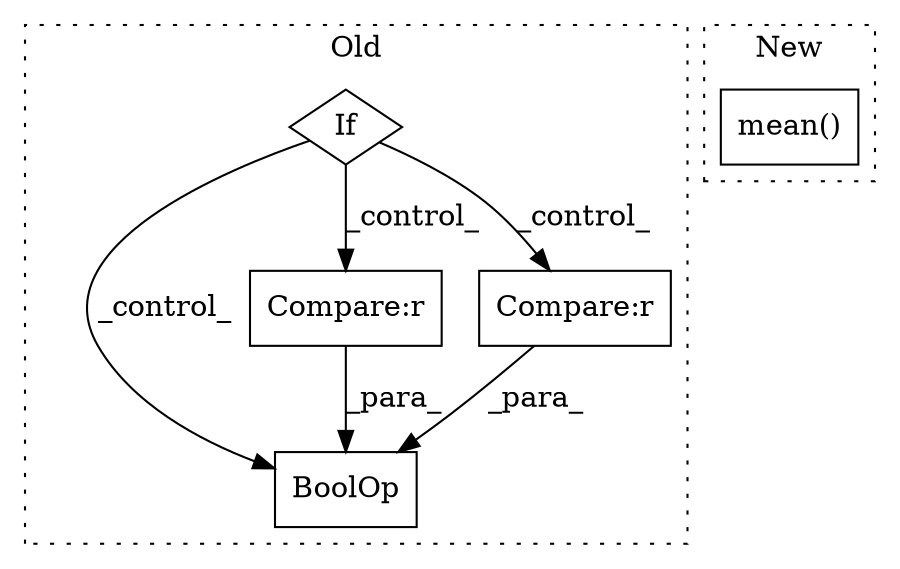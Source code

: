 digraph G {
subgraph cluster0 {
1 [label="BoolOp" a="72" s="3427" l="109" shape="box"];
3 [label="Compare:r" a="40" s="3427" l="49" shape="box"];
4 [label="If" a="96" s="3202" l="3" shape="diamond"];
5 [label="Compare:r" a="40" s="3481" l="55" shape="box"];
label = "Old";
style="dotted";
}
subgraph cluster1 {
2 [label="mean()" a="75" s="2115" l="22" shape="box"];
label = "New";
style="dotted";
}
3 -> 1 [label="_para_"];
4 -> 5 [label="_control_"];
4 -> 1 [label="_control_"];
4 -> 3 [label="_control_"];
5 -> 1 [label="_para_"];
}